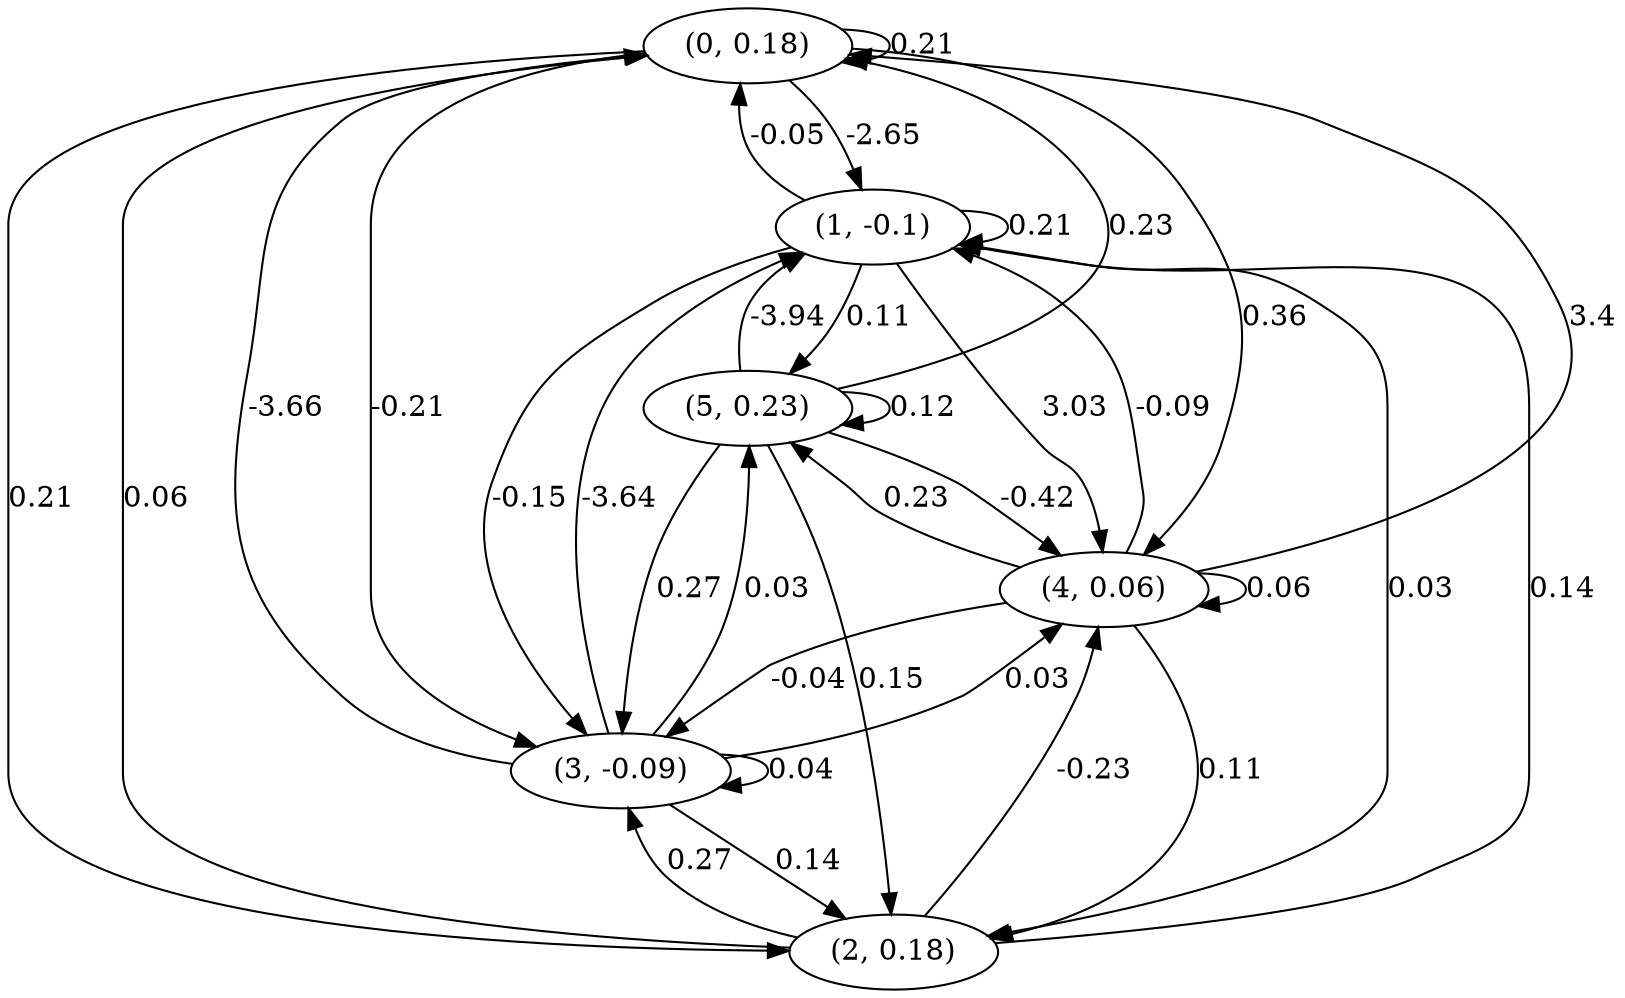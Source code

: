 digraph {
    0 [ label = "(0, 0.18)" ]
    1 [ label = "(1, -0.1)" ]
    2 [ label = "(2, 0.18)" ]
    3 [ label = "(3, -0.09)" ]
    4 [ label = "(4, 0.06)" ]
    5 [ label = "(5, 0.23)" ]
    0 -> 0 [ label = "0.21" ]
    1 -> 1 [ label = "0.21" ]
    3 -> 3 [ label = "0.04" ]
    4 -> 4 [ label = "0.06" ]
    5 -> 5 [ label = "0.12" ]
    1 -> 0 [ label = "-0.05" ]
    2 -> 0 [ label = "0.06" ]
    3 -> 0 [ label = "-3.66" ]
    4 -> 0 [ label = "3.4" ]
    5 -> 0 [ label = "0.23" ]
    0 -> 1 [ label = "-2.65" ]
    2 -> 1 [ label = "0.14" ]
    3 -> 1 [ label = "-3.64" ]
    4 -> 1 [ label = "-0.09" ]
    5 -> 1 [ label = "-3.94" ]
    0 -> 2 [ label = "0.21" ]
    1 -> 2 [ label = "0.03" ]
    3 -> 2 [ label = "0.14" ]
    4 -> 2 [ label = "0.11" ]
    5 -> 2 [ label = "0.15" ]
    0 -> 3 [ label = "-0.21" ]
    1 -> 3 [ label = "-0.15" ]
    2 -> 3 [ label = "0.27" ]
    4 -> 3 [ label = "-0.04" ]
    5 -> 3 [ label = "0.27" ]
    0 -> 4 [ label = "0.36" ]
    1 -> 4 [ label = "3.03" ]
    2 -> 4 [ label = "-0.23" ]
    3 -> 4 [ label = "0.03" ]
    5 -> 4 [ label = "-0.42" ]
    1 -> 5 [ label = "0.11" ]
    3 -> 5 [ label = "0.03" ]
    4 -> 5 [ label = "0.23" ]
}

